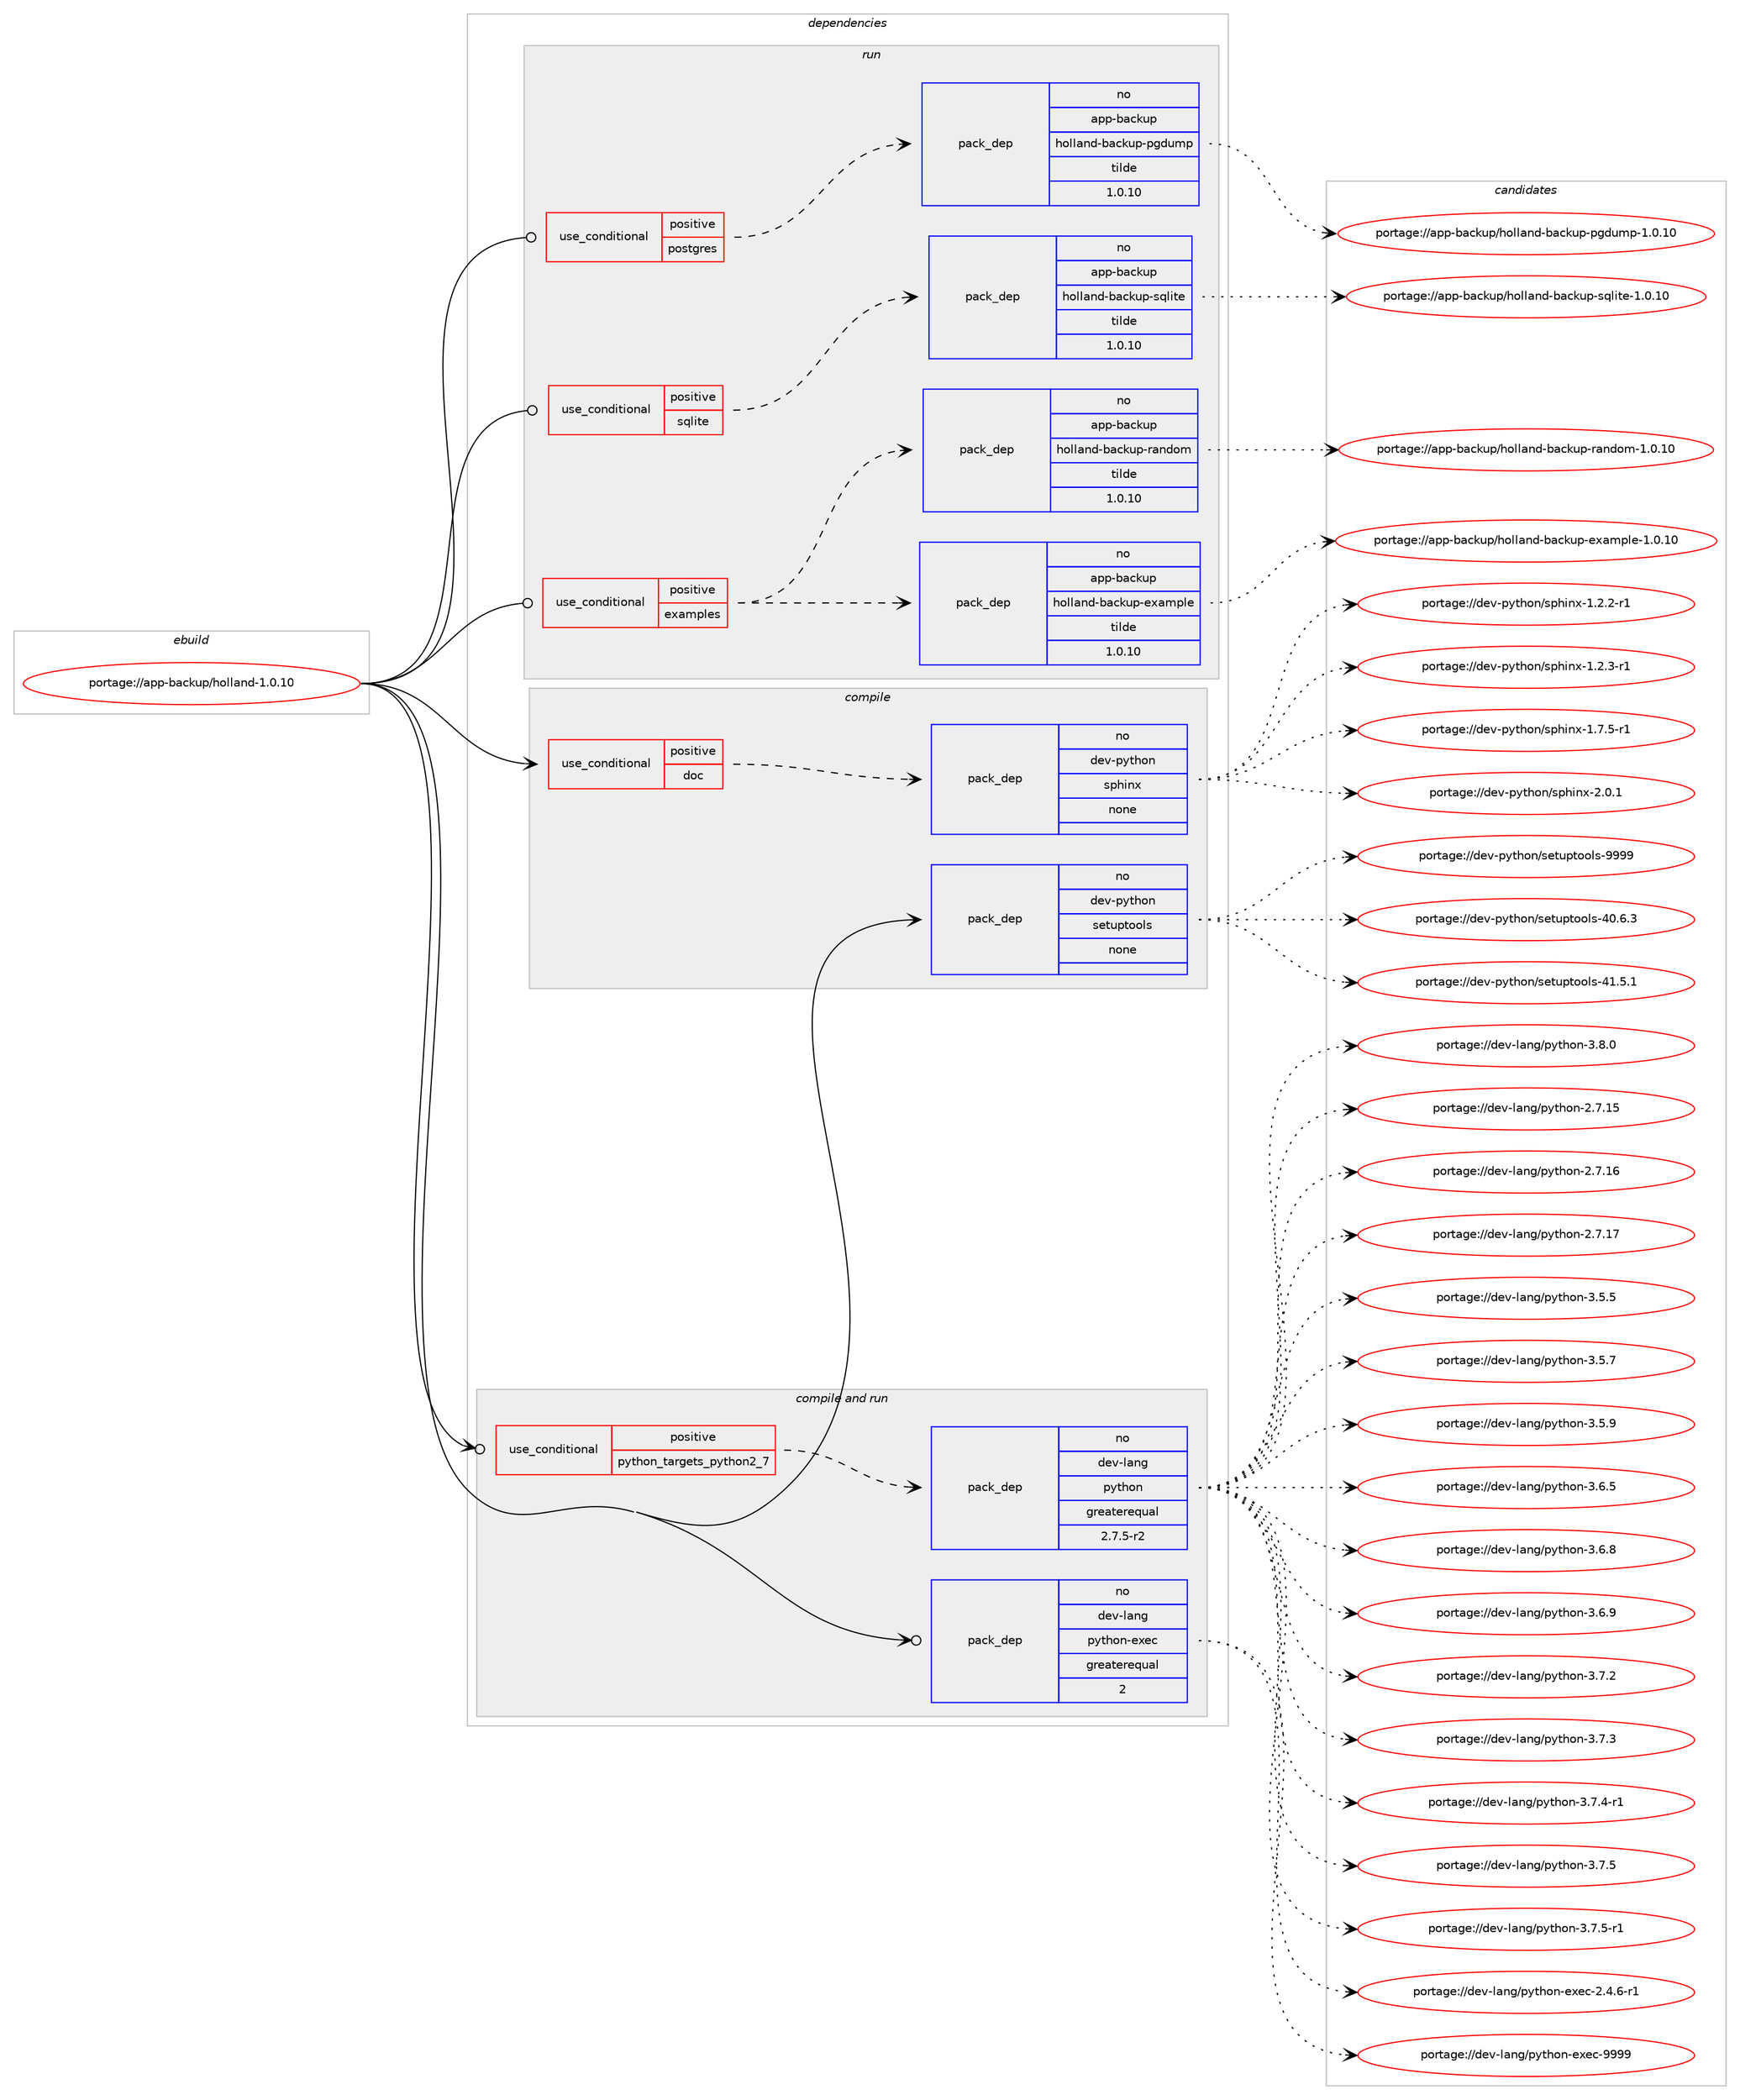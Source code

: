 digraph prolog {

# *************
# Graph options
# *************

newrank=true;
concentrate=true;
compound=true;
graph [rankdir=LR,fontname=Helvetica,fontsize=10,ranksep=1.5];#, ranksep=2.5, nodesep=0.2];
edge  [arrowhead=vee];
node  [fontname=Helvetica,fontsize=10];

# **********
# The ebuild
# **********

subgraph cluster_leftcol {
color=gray;
rank=same;
label=<<i>ebuild</i>>;
id [label="portage://app-backup/holland-1.0.10", color=red, width=4, href="../app-backup/holland-1.0.10.svg"];
}

# ****************
# The dependencies
# ****************

subgraph cluster_midcol {
color=gray;
label=<<i>dependencies</i>>;
subgraph cluster_compile {
fillcolor="#eeeeee";
style=filled;
label=<<i>compile</i>>;
subgraph cond2914 {
dependency10713 [label=<<TABLE BORDER="0" CELLBORDER="1" CELLSPACING="0" CELLPADDING="4"><TR><TD ROWSPAN="3" CELLPADDING="10">use_conditional</TD></TR><TR><TD>positive</TD></TR><TR><TD>doc</TD></TR></TABLE>>, shape=none, color=red];
subgraph pack7623 {
dependency10714 [label=<<TABLE BORDER="0" CELLBORDER="1" CELLSPACING="0" CELLPADDING="4" WIDTH="220"><TR><TD ROWSPAN="6" CELLPADDING="30">pack_dep</TD></TR><TR><TD WIDTH="110">no</TD></TR><TR><TD>dev-python</TD></TR><TR><TD>sphinx</TD></TR><TR><TD>none</TD></TR><TR><TD></TD></TR></TABLE>>, shape=none, color=blue];
}
dependency10713:e -> dependency10714:w [weight=20,style="dashed",arrowhead="vee"];
}
id:e -> dependency10713:w [weight=20,style="solid",arrowhead="vee"];
subgraph pack7624 {
dependency10715 [label=<<TABLE BORDER="0" CELLBORDER="1" CELLSPACING="0" CELLPADDING="4" WIDTH="220"><TR><TD ROWSPAN="6" CELLPADDING="30">pack_dep</TD></TR><TR><TD WIDTH="110">no</TD></TR><TR><TD>dev-python</TD></TR><TR><TD>setuptools</TD></TR><TR><TD>none</TD></TR><TR><TD></TD></TR></TABLE>>, shape=none, color=blue];
}
id:e -> dependency10715:w [weight=20,style="solid",arrowhead="vee"];
}
subgraph cluster_compileandrun {
fillcolor="#eeeeee";
style=filled;
label=<<i>compile and run</i>>;
subgraph cond2915 {
dependency10716 [label=<<TABLE BORDER="0" CELLBORDER="1" CELLSPACING="0" CELLPADDING="4"><TR><TD ROWSPAN="3" CELLPADDING="10">use_conditional</TD></TR><TR><TD>positive</TD></TR><TR><TD>python_targets_python2_7</TD></TR></TABLE>>, shape=none, color=red];
subgraph pack7625 {
dependency10717 [label=<<TABLE BORDER="0" CELLBORDER="1" CELLSPACING="0" CELLPADDING="4" WIDTH="220"><TR><TD ROWSPAN="6" CELLPADDING="30">pack_dep</TD></TR><TR><TD WIDTH="110">no</TD></TR><TR><TD>dev-lang</TD></TR><TR><TD>python</TD></TR><TR><TD>greaterequal</TD></TR><TR><TD>2.7.5-r2</TD></TR></TABLE>>, shape=none, color=blue];
}
dependency10716:e -> dependency10717:w [weight=20,style="dashed",arrowhead="vee"];
}
id:e -> dependency10716:w [weight=20,style="solid",arrowhead="odotvee"];
subgraph pack7626 {
dependency10718 [label=<<TABLE BORDER="0" CELLBORDER="1" CELLSPACING="0" CELLPADDING="4" WIDTH="220"><TR><TD ROWSPAN="6" CELLPADDING="30">pack_dep</TD></TR><TR><TD WIDTH="110">no</TD></TR><TR><TD>dev-lang</TD></TR><TR><TD>python-exec</TD></TR><TR><TD>greaterequal</TD></TR><TR><TD>2</TD></TR></TABLE>>, shape=none, color=blue];
}
id:e -> dependency10718:w [weight=20,style="solid",arrowhead="odotvee"];
}
subgraph cluster_run {
fillcolor="#eeeeee";
style=filled;
label=<<i>run</i>>;
subgraph cond2916 {
dependency10719 [label=<<TABLE BORDER="0" CELLBORDER="1" CELLSPACING="0" CELLPADDING="4"><TR><TD ROWSPAN="3" CELLPADDING="10">use_conditional</TD></TR><TR><TD>positive</TD></TR><TR><TD>examples</TD></TR></TABLE>>, shape=none, color=red];
subgraph pack7627 {
dependency10720 [label=<<TABLE BORDER="0" CELLBORDER="1" CELLSPACING="0" CELLPADDING="4" WIDTH="220"><TR><TD ROWSPAN="6" CELLPADDING="30">pack_dep</TD></TR><TR><TD WIDTH="110">no</TD></TR><TR><TD>app-backup</TD></TR><TR><TD>holland-backup-example</TD></TR><TR><TD>tilde</TD></TR><TR><TD>1.0.10</TD></TR></TABLE>>, shape=none, color=blue];
}
dependency10719:e -> dependency10720:w [weight=20,style="dashed",arrowhead="vee"];
subgraph pack7628 {
dependency10721 [label=<<TABLE BORDER="0" CELLBORDER="1" CELLSPACING="0" CELLPADDING="4" WIDTH="220"><TR><TD ROWSPAN="6" CELLPADDING="30">pack_dep</TD></TR><TR><TD WIDTH="110">no</TD></TR><TR><TD>app-backup</TD></TR><TR><TD>holland-backup-random</TD></TR><TR><TD>tilde</TD></TR><TR><TD>1.0.10</TD></TR></TABLE>>, shape=none, color=blue];
}
dependency10719:e -> dependency10721:w [weight=20,style="dashed",arrowhead="vee"];
}
id:e -> dependency10719:w [weight=20,style="solid",arrowhead="odot"];
subgraph cond2917 {
dependency10722 [label=<<TABLE BORDER="0" CELLBORDER="1" CELLSPACING="0" CELLPADDING="4"><TR><TD ROWSPAN="3" CELLPADDING="10">use_conditional</TD></TR><TR><TD>positive</TD></TR><TR><TD>postgres</TD></TR></TABLE>>, shape=none, color=red];
subgraph pack7629 {
dependency10723 [label=<<TABLE BORDER="0" CELLBORDER="1" CELLSPACING="0" CELLPADDING="4" WIDTH="220"><TR><TD ROWSPAN="6" CELLPADDING="30">pack_dep</TD></TR><TR><TD WIDTH="110">no</TD></TR><TR><TD>app-backup</TD></TR><TR><TD>holland-backup-pgdump</TD></TR><TR><TD>tilde</TD></TR><TR><TD>1.0.10</TD></TR></TABLE>>, shape=none, color=blue];
}
dependency10722:e -> dependency10723:w [weight=20,style="dashed",arrowhead="vee"];
}
id:e -> dependency10722:w [weight=20,style="solid",arrowhead="odot"];
subgraph cond2918 {
dependency10724 [label=<<TABLE BORDER="0" CELLBORDER="1" CELLSPACING="0" CELLPADDING="4"><TR><TD ROWSPAN="3" CELLPADDING="10">use_conditional</TD></TR><TR><TD>positive</TD></TR><TR><TD>sqlite</TD></TR></TABLE>>, shape=none, color=red];
subgraph pack7630 {
dependency10725 [label=<<TABLE BORDER="0" CELLBORDER="1" CELLSPACING="0" CELLPADDING="4" WIDTH="220"><TR><TD ROWSPAN="6" CELLPADDING="30">pack_dep</TD></TR><TR><TD WIDTH="110">no</TD></TR><TR><TD>app-backup</TD></TR><TR><TD>holland-backup-sqlite</TD></TR><TR><TD>tilde</TD></TR><TR><TD>1.0.10</TD></TR></TABLE>>, shape=none, color=blue];
}
dependency10724:e -> dependency10725:w [weight=20,style="dashed",arrowhead="vee"];
}
id:e -> dependency10724:w [weight=20,style="solid",arrowhead="odot"];
}
}

# **************
# The candidates
# **************

subgraph cluster_choices {
rank=same;
color=gray;
label=<<i>candidates</i>>;

subgraph choice7623 {
color=black;
nodesep=1;
choiceportage10010111845112121116104111110471151121041051101204549465046504511449 [label="portage://dev-python/sphinx-1.2.2-r1", color=red, width=4,href="../dev-python/sphinx-1.2.2-r1.svg"];
choiceportage10010111845112121116104111110471151121041051101204549465046514511449 [label="portage://dev-python/sphinx-1.2.3-r1", color=red, width=4,href="../dev-python/sphinx-1.2.3-r1.svg"];
choiceportage10010111845112121116104111110471151121041051101204549465546534511449 [label="portage://dev-python/sphinx-1.7.5-r1", color=red, width=4,href="../dev-python/sphinx-1.7.5-r1.svg"];
choiceportage1001011184511212111610411111047115112104105110120455046484649 [label="portage://dev-python/sphinx-2.0.1", color=red, width=4,href="../dev-python/sphinx-2.0.1.svg"];
dependency10714:e -> choiceportage10010111845112121116104111110471151121041051101204549465046504511449:w [style=dotted,weight="100"];
dependency10714:e -> choiceportage10010111845112121116104111110471151121041051101204549465046514511449:w [style=dotted,weight="100"];
dependency10714:e -> choiceportage10010111845112121116104111110471151121041051101204549465546534511449:w [style=dotted,weight="100"];
dependency10714:e -> choiceportage1001011184511212111610411111047115112104105110120455046484649:w [style=dotted,weight="100"];
}
subgraph choice7624 {
color=black;
nodesep=1;
choiceportage100101118451121211161041111104711510111611711211611111110811545524846544651 [label="portage://dev-python/setuptools-40.6.3", color=red, width=4,href="../dev-python/setuptools-40.6.3.svg"];
choiceportage100101118451121211161041111104711510111611711211611111110811545524946534649 [label="portage://dev-python/setuptools-41.5.1", color=red, width=4,href="../dev-python/setuptools-41.5.1.svg"];
choiceportage10010111845112121116104111110471151011161171121161111111081154557575757 [label="portage://dev-python/setuptools-9999", color=red, width=4,href="../dev-python/setuptools-9999.svg"];
dependency10715:e -> choiceportage100101118451121211161041111104711510111611711211611111110811545524846544651:w [style=dotted,weight="100"];
dependency10715:e -> choiceportage100101118451121211161041111104711510111611711211611111110811545524946534649:w [style=dotted,weight="100"];
dependency10715:e -> choiceportage10010111845112121116104111110471151011161171121161111111081154557575757:w [style=dotted,weight="100"];
}
subgraph choice7625 {
color=black;
nodesep=1;
choiceportage10010111845108971101034711212111610411111045504655464953 [label="portage://dev-lang/python-2.7.15", color=red, width=4,href="../dev-lang/python-2.7.15.svg"];
choiceportage10010111845108971101034711212111610411111045504655464954 [label="portage://dev-lang/python-2.7.16", color=red, width=4,href="../dev-lang/python-2.7.16.svg"];
choiceportage10010111845108971101034711212111610411111045504655464955 [label="portage://dev-lang/python-2.7.17", color=red, width=4,href="../dev-lang/python-2.7.17.svg"];
choiceportage100101118451089711010347112121116104111110455146534653 [label="portage://dev-lang/python-3.5.5", color=red, width=4,href="../dev-lang/python-3.5.5.svg"];
choiceportage100101118451089711010347112121116104111110455146534655 [label="portage://dev-lang/python-3.5.7", color=red, width=4,href="../dev-lang/python-3.5.7.svg"];
choiceportage100101118451089711010347112121116104111110455146534657 [label="portage://dev-lang/python-3.5.9", color=red, width=4,href="../dev-lang/python-3.5.9.svg"];
choiceportage100101118451089711010347112121116104111110455146544653 [label="portage://dev-lang/python-3.6.5", color=red, width=4,href="../dev-lang/python-3.6.5.svg"];
choiceportage100101118451089711010347112121116104111110455146544656 [label="portage://dev-lang/python-3.6.8", color=red, width=4,href="../dev-lang/python-3.6.8.svg"];
choiceportage100101118451089711010347112121116104111110455146544657 [label="portage://dev-lang/python-3.6.9", color=red, width=4,href="../dev-lang/python-3.6.9.svg"];
choiceportage100101118451089711010347112121116104111110455146554650 [label="portage://dev-lang/python-3.7.2", color=red, width=4,href="../dev-lang/python-3.7.2.svg"];
choiceportage100101118451089711010347112121116104111110455146554651 [label="portage://dev-lang/python-3.7.3", color=red, width=4,href="../dev-lang/python-3.7.3.svg"];
choiceportage1001011184510897110103471121211161041111104551465546524511449 [label="portage://dev-lang/python-3.7.4-r1", color=red, width=4,href="../dev-lang/python-3.7.4-r1.svg"];
choiceportage100101118451089711010347112121116104111110455146554653 [label="portage://dev-lang/python-3.7.5", color=red, width=4,href="../dev-lang/python-3.7.5.svg"];
choiceportage1001011184510897110103471121211161041111104551465546534511449 [label="portage://dev-lang/python-3.7.5-r1", color=red, width=4,href="../dev-lang/python-3.7.5-r1.svg"];
choiceportage100101118451089711010347112121116104111110455146564648 [label="portage://dev-lang/python-3.8.0", color=red, width=4,href="../dev-lang/python-3.8.0.svg"];
dependency10717:e -> choiceportage10010111845108971101034711212111610411111045504655464953:w [style=dotted,weight="100"];
dependency10717:e -> choiceportage10010111845108971101034711212111610411111045504655464954:w [style=dotted,weight="100"];
dependency10717:e -> choiceportage10010111845108971101034711212111610411111045504655464955:w [style=dotted,weight="100"];
dependency10717:e -> choiceportage100101118451089711010347112121116104111110455146534653:w [style=dotted,weight="100"];
dependency10717:e -> choiceportage100101118451089711010347112121116104111110455146534655:w [style=dotted,weight="100"];
dependency10717:e -> choiceportage100101118451089711010347112121116104111110455146534657:w [style=dotted,weight="100"];
dependency10717:e -> choiceportage100101118451089711010347112121116104111110455146544653:w [style=dotted,weight="100"];
dependency10717:e -> choiceportage100101118451089711010347112121116104111110455146544656:w [style=dotted,weight="100"];
dependency10717:e -> choiceportage100101118451089711010347112121116104111110455146544657:w [style=dotted,weight="100"];
dependency10717:e -> choiceportage100101118451089711010347112121116104111110455146554650:w [style=dotted,weight="100"];
dependency10717:e -> choiceportage100101118451089711010347112121116104111110455146554651:w [style=dotted,weight="100"];
dependency10717:e -> choiceportage1001011184510897110103471121211161041111104551465546524511449:w [style=dotted,weight="100"];
dependency10717:e -> choiceportage100101118451089711010347112121116104111110455146554653:w [style=dotted,weight="100"];
dependency10717:e -> choiceportage1001011184510897110103471121211161041111104551465546534511449:w [style=dotted,weight="100"];
dependency10717:e -> choiceportage100101118451089711010347112121116104111110455146564648:w [style=dotted,weight="100"];
}
subgraph choice7626 {
color=black;
nodesep=1;
choiceportage10010111845108971101034711212111610411111045101120101994550465246544511449 [label="portage://dev-lang/python-exec-2.4.6-r1", color=red, width=4,href="../dev-lang/python-exec-2.4.6-r1.svg"];
choiceportage10010111845108971101034711212111610411111045101120101994557575757 [label="portage://dev-lang/python-exec-9999", color=red, width=4,href="../dev-lang/python-exec-9999.svg"];
dependency10718:e -> choiceportage10010111845108971101034711212111610411111045101120101994550465246544511449:w [style=dotted,weight="100"];
dependency10718:e -> choiceportage10010111845108971101034711212111610411111045101120101994557575757:w [style=dotted,weight="100"];
}
subgraph choice7627 {
color=black;
nodesep=1;
choiceportage9711211245989799107117112471041111081089711010045989799107117112451011209710911210810145494648464948 [label="portage://app-backup/holland-backup-example-1.0.10", color=red, width=4,href="../app-backup/holland-backup-example-1.0.10.svg"];
dependency10720:e -> choiceportage9711211245989799107117112471041111081089711010045989799107117112451011209710911210810145494648464948:w [style=dotted,weight="100"];
}
subgraph choice7628 {
color=black;
nodesep=1;
choiceportage9711211245989799107117112471041111081089711010045989799107117112451149711010011110945494648464948 [label="portage://app-backup/holland-backup-random-1.0.10", color=red, width=4,href="../app-backup/holland-backup-random-1.0.10.svg"];
dependency10721:e -> choiceportage9711211245989799107117112471041111081089711010045989799107117112451149711010011110945494648464948:w [style=dotted,weight="100"];
}
subgraph choice7629 {
color=black;
nodesep=1;
choiceportage97112112459897991071171124710411110810897110100459897991071171124511210310011710911245494648464948 [label="portage://app-backup/holland-backup-pgdump-1.0.10", color=red, width=4,href="../app-backup/holland-backup-pgdump-1.0.10.svg"];
dependency10723:e -> choiceportage97112112459897991071171124710411110810897110100459897991071171124511210310011710911245494648464948:w [style=dotted,weight="100"];
}
subgraph choice7630 {
color=black;
nodesep=1;
choiceportage97112112459897991071171124710411110810897110100459897991071171124511511310810511610145494648464948 [label="portage://app-backup/holland-backup-sqlite-1.0.10", color=red, width=4,href="../app-backup/holland-backup-sqlite-1.0.10.svg"];
dependency10725:e -> choiceportage97112112459897991071171124710411110810897110100459897991071171124511511310810511610145494648464948:w [style=dotted,weight="100"];
}
}

}
